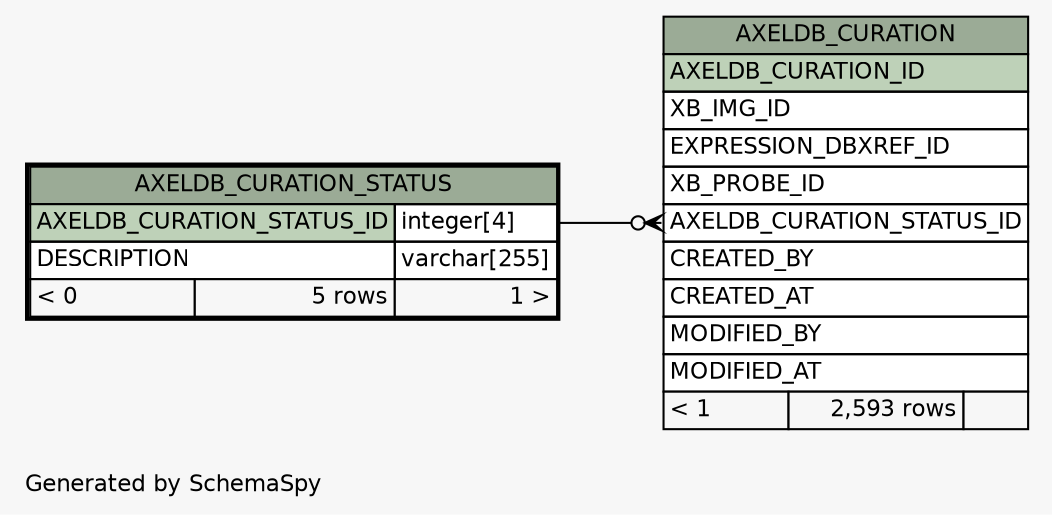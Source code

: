 // dot 2.38.0 on Windows 10 10.0
// SchemaSpy rev Unknown
digraph "oneDegreeRelationshipsDiagram" {
  graph [
    rankdir="RL"
    bgcolor="#f7f7f7"
    label="\nGenerated by SchemaSpy"
    labeljust="l"
    nodesep="0.18"
    ranksep="0.46"
    fontname="Helvetica"
    fontsize="11"
  ];
  node [
    fontname="Helvetica"
    fontsize="11"
    shape="plaintext"
  ];
  edge [
    arrowsize="0.8"
  ];
  "AXELDB_CURATION":"AXELDB_CURATION_STATUS_ID":w -> "AXELDB_CURATION_STATUS":"AXELDB_CURATION_STATUS_ID.type":e [arrowhead=none dir=back arrowtail=crowodot];
  "AXELDB_CURATION" [
    label=<
    <TABLE BORDER="0" CELLBORDER="1" CELLSPACING="0" BGCOLOR="#ffffff">
      <TR><TD COLSPAN="3" BGCOLOR="#9bab96" ALIGN="CENTER">AXELDB_CURATION</TD></TR>
      <TR><TD PORT="AXELDB_CURATION_ID" COLSPAN="3" BGCOLOR="#bed1b8" ALIGN="LEFT">AXELDB_CURATION_ID</TD></TR>
      <TR><TD PORT="XB_IMG_ID" COLSPAN="3" ALIGN="LEFT">XB_IMG_ID</TD></TR>
      <TR><TD PORT="EXPRESSION_DBXREF_ID" COLSPAN="3" ALIGN="LEFT">EXPRESSION_DBXREF_ID</TD></TR>
      <TR><TD PORT="XB_PROBE_ID" COLSPAN="3" ALIGN="LEFT">XB_PROBE_ID</TD></TR>
      <TR><TD PORT="AXELDB_CURATION_STATUS_ID" COLSPAN="3" ALIGN="LEFT">AXELDB_CURATION_STATUS_ID</TD></TR>
      <TR><TD PORT="CREATED_BY" COLSPAN="3" ALIGN="LEFT">CREATED_BY</TD></TR>
      <TR><TD PORT="CREATED_AT" COLSPAN="3" ALIGN="LEFT">CREATED_AT</TD></TR>
      <TR><TD PORT="MODIFIED_BY" COLSPAN="3" ALIGN="LEFT">MODIFIED_BY</TD></TR>
      <TR><TD PORT="MODIFIED_AT" COLSPAN="3" ALIGN="LEFT">MODIFIED_AT</TD></TR>
      <TR><TD ALIGN="LEFT" BGCOLOR="#f7f7f7">&lt; 1</TD><TD ALIGN="RIGHT" BGCOLOR="#f7f7f7">2,593 rows</TD><TD ALIGN="RIGHT" BGCOLOR="#f7f7f7">  </TD></TR>
    </TABLE>>
    URL="AXELDB_CURATION.html"
    tooltip="AXELDB_CURATION"
  ];
  "AXELDB_CURATION_STATUS" [
    label=<
    <TABLE BORDER="2" CELLBORDER="1" CELLSPACING="0" BGCOLOR="#ffffff">
      <TR><TD COLSPAN="3" BGCOLOR="#9bab96" ALIGN="CENTER">AXELDB_CURATION_STATUS</TD></TR>
      <TR><TD PORT="AXELDB_CURATION_STATUS_ID" COLSPAN="2" BGCOLOR="#bed1b8" ALIGN="LEFT">AXELDB_CURATION_STATUS_ID</TD><TD PORT="AXELDB_CURATION_STATUS_ID.type" ALIGN="LEFT">integer[4]</TD></TR>
      <TR><TD PORT="DESCRIPTION" COLSPAN="2" ALIGN="LEFT">DESCRIPTION</TD><TD PORT="DESCRIPTION.type" ALIGN="LEFT">varchar[255]</TD></TR>
      <TR><TD ALIGN="LEFT" BGCOLOR="#f7f7f7">&lt; 0</TD><TD ALIGN="RIGHT" BGCOLOR="#f7f7f7">5 rows</TD><TD ALIGN="RIGHT" BGCOLOR="#f7f7f7">1 &gt;</TD></TR>
    </TABLE>>
    URL="AXELDB_CURATION_STATUS.html"
    tooltip="AXELDB_CURATION_STATUS"
  ];
}
